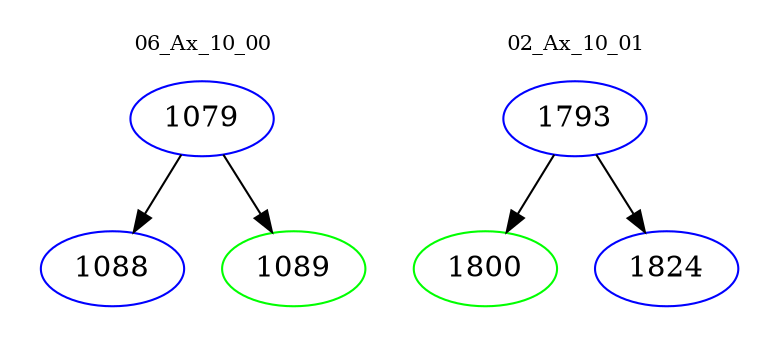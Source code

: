 digraph{
subgraph cluster_0 {
color = white
label = "06_Ax_10_00";
fontsize=10;
T0_1079 [label="1079", color="blue"]
T0_1079 -> T0_1088 [color="black"]
T0_1088 [label="1088", color="blue"]
T0_1079 -> T0_1089 [color="black"]
T0_1089 [label="1089", color="green"]
}
subgraph cluster_1 {
color = white
label = "02_Ax_10_01";
fontsize=10;
T1_1793 [label="1793", color="blue"]
T1_1793 -> T1_1800 [color="black"]
T1_1800 [label="1800", color="green"]
T1_1793 -> T1_1824 [color="black"]
T1_1824 [label="1824", color="blue"]
}
}
